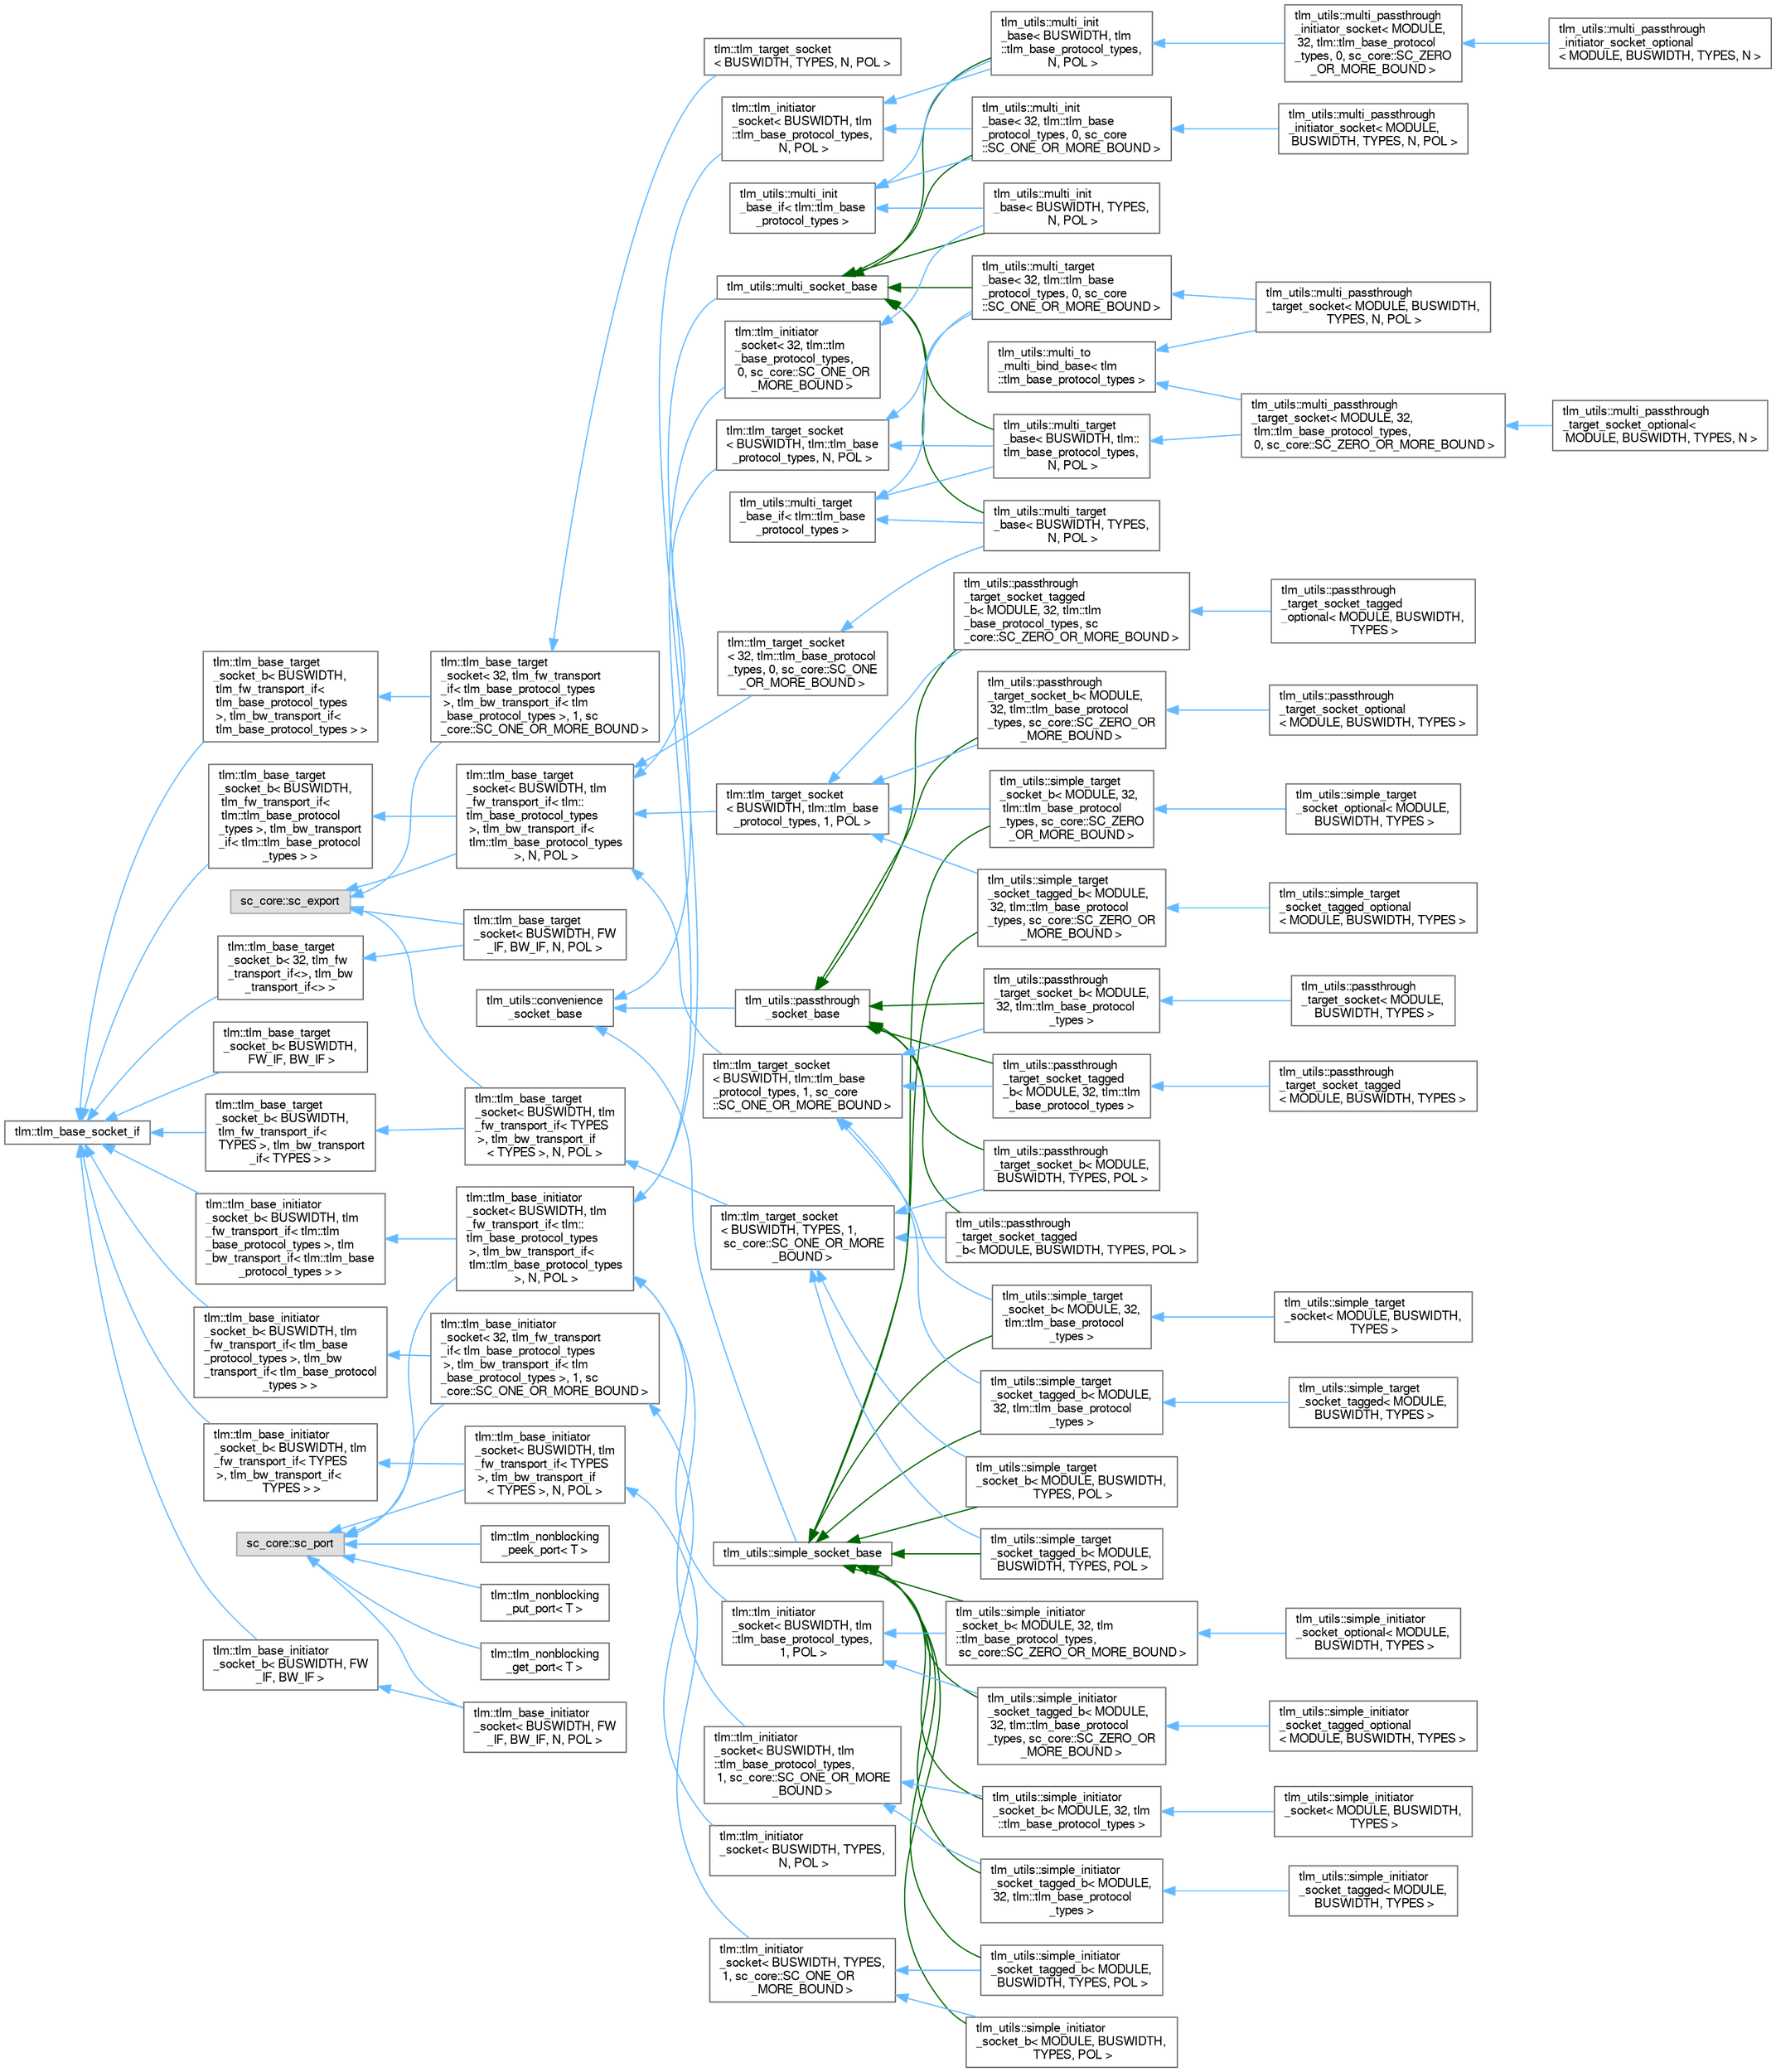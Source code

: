 digraph "Graphical Class Hierarchy"
{
 // LATEX_PDF_SIZE
  bgcolor="transparent";
  edge [fontname=FreeSans,fontsize=10,labelfontname=FreeSans,labelfontsize=10];
  node [fontname=FreeSans,fontsize=10,shape=box,height=0.2,width=0.4];
  rankdir="LR";
  Node0 [id="Node000000",label="tlm_utils::convenience\l_socket_base",height=0.2,width=0.4,color="grey40", fillcolor="white", style="filled",URL="$a01265.html",tooltip=" "];
  Node0 -> Node1 [id="edge11_Node000000_Node000001",dir="back",color="steelblue1",style="solid",tooltip=" "];
  Node1 [id="Node000001",label="tlm_utils::multi_socket_base",height=0.2,width=0.4,color="grey40", fillcolor="white", style="filled",URL="$a01277.html",tooltip=" "];
  Node1 -> Node2 [id="edge12_Node000001_Node000002",dir="back",color="darkgreen",style="solid",tooltip=" "];
  Node2 [id="Node000002",label="tlm_utils::multi_init\l_base\< 32, tlm::tlm_base\l_protocol_types, 0, sc_core\l::SC_ONE_OR_MORE_BOUND \>",height=0.2,width=0.4,color="grey40", fillcolor="white", style="filled",URL="$a01341.html",tooltip=" "];
  Node2 -> Node3 [id="edge13_Node000002_Node000003",dir="back",color="steelblue1",style="solid",tooltip=" "];
  Node3 [id="Node000003",label="tlm_utils::multi_passthrough\l_initiator_socket\< MODULE,\l BUSWIDTH, TYPES, N, POL \>",height=0.2,width=0.4,color="grey40", fillcolor="white", style="filled",URL="$a01309.html",tooltip=" "];
  Node1 -> Node5 [id="edge14_Node000001_Node000005",dir="back",color="darkgreen",style="solid",tooltip=" "];
  Node5 [id="Node000005",label="tlm_utils::multi_init\l_base\< BUSWIDTH, tlm\l::tlm_base_protocol_types,\l N, POL \>",height=0.2,width=0.4,color="grey40", fillcolor="white", style="filled",URL="$a01341.html",tooltip=" "];
  Node5 -> Node6 [id="edge15_Node000005_Node000006",dir="back",color="steelblue1",style="solid",tooltip=" "];
  Node6 [id="Node000006",label="tlm_utils::multi_passthrough\l_initiator_socket\< MODULE,\l 32, tlm::tlm_base_protocol\l_types, 0, sc_core::SC_ZERO\l_OR_MORE_BOUND \>",height=0.2,width=0.4,color="grey40", fillcolor="white", style="filled",URL="$a01309.html",tooltip=" "];
  Node6 -> Node7 [id="edge16_Node000006_Node000007",dir="back",color="steelblue1",style="solid",tooltip=" "];
  Node7 [id="Node000007",label="tlm_utils::multi_passthrough\l_initiator_socket_optional\l\< MODULE, BUSWIDTH, TYPES, N \>",height=0.2,width=0.4,color="grey40", fillcolor="white", style="filled",URL="$a01313.html",tooltip=" "];
  Node1 -> Node40 [id="edge17_Node000001_Node000040",dir="back",color="darkgreen",style="solid",tooltip=" "];
  Node40 [id="Node000040",label="tlm_utils::multi_target\l_base\< 32, tlm::tlm_base\l_protocol_types, 0, sc_core\l::SC_ONE_OR_MORE_BOUND \>",height=0.2,width=0.4,color="grey40", fillcolor="white", style="filled",URL="$a01349.html",tooltip=" "];
  Node40 -> Node41 [id="edge18_Node000040_Node000041",dir="back",color="steelblue1",style="solid",tooltip=" "];
  Node41 [id="Node000041",label="tlm_utils::multi_passthrough\l_target_socket\< MODULE, BUSWIDTH,\l TYPES, N, POL \>",height=0.2,width=0.4,color="grey40", fillcolor="white", style="filled",URL="$a01317.html",tooltip=" "];
  Node1 -> Node45 [id="edge19_Node000001_Node000045",dir="back",color="darkgreen",style="solid",tooltip=" "];
  Node45 [id="Node000045",label="tlm_utils::multi_target\l_base\< BUSWIDTH, tlm::\ltlm_base_protocol_types,\l N, POL \>",height=0.2,width=0.4,color="grey40", fillcolor="white", style="filled",URL="$a01349.html",tooltip=" "];
  Node45 -> Node43 [id="edge20_Node000045_Node000043",dir="back",color="steelblue1",style="solid",tooltip=" "];
  Node43 [id="Node000043",label="tlm_utils::multi_passthrough\l_target_socket\< MODULE, 32,\l tlm::tlm_base_protocol_types,\l 0, sc_core::SC_ZERO_OR_MORE_BOUND \>",height=0.2,width=0.4,color="grey40", fillcolor="white", style="filled",URL="$a01317.html",tooltip=" "];
  Node43 -> Node44 [id="edge21_Node000043_Node000044",dir="back",color="steelblue1",style="solid",tooltip=" "];
  Node44 [id="Node000044",label="tlm_utils::multi_passthrough\l_target_socket_optional\<\l MODULE, BUSWIDTH, TYPES, N \>",height=0.2,width=0.4,color="grey40", fillcolor="white", style="filled",URL="$a01321.html",tooltip=" "];
  Node1 -> Node11 [id="edge22_Node000001_Node000011",dir="back",color="darkgreen",style="solid",tooltip=" "];
  Node11 [id="Node000011",label="tlm_utils::multi_init\l_base\< BUSWIDTH, TYPES,\l N, POL \>",height=0.2,width=0.4,color="grey40", fillcolor="white", style="filled",URL="$a01341.html",tooltip=" "];
  Node1 -> Node47 [id="edge23_Node000001_Node000047",dir="back",color="darkgreen",style="solid",tooltip=" "];
  Node47 [id="Node000047",label="tlm_utils::multi_target\l_base\< BUSWIDTH, TYPES,\l N, POL \>",height=0.2,width=0.4,color="grey40", fillcolor="white", style="filled",URL="$a01349.html",tooltip=" "];
  Node0 -> Node28 [id="edge24_Node000000_Node000028",dir="back",color="steelblue1",style="solid",tooltip=" "];
  Node28 [id="Node000028",label="tlm_utils::passthrough\l_socket_base",height=0.2,width=0.4,color="grey40", fillcolor="white", style="filled",URL="$a01273.html",tooltip=" "];
  Node28 -> Node26 [id="edge25_Node000028_Node000026",dir="back",color="darkgreen",style="solid",tooltip=" "];
  Node26 [id="Node000026",label="tlm_utils::passthrough\l_target_socket_b\< MODULE,\l 32, tlm::tlm_base_protocol\l_types \>",height=0.2,width=0.4,color="grey40", fillcolor="white", style="filled",URL="$a01357.html",tooltip=" "];
  Node26 -> Node27 [id="edge26_Node000026_Node000027",dir="back",color="steelblue1",style="solid",tooltip=" "];
  Node27 [id="Node000027",label="tlm_utils::passthrough\l_target_socket\< MODULE,\l BUSWIDTH, TYPES \>",height=0.2,width=0.4,color="grey40", fillcolor="white", style="filled",URL="$a01365.html",tooltip=" "];
  Node28 -> Node29 [id="edge27_Node000028_Node000029",dir="back",color="darkgreen",style="solid",tooltip=" "];
  Node29 [id="Node000029",label="tlm_utils::passthrough\l_target_socket_b\< MODULE,\l 32, tlm::tlm_base_protocol\l_types, sc_core::SC_ZERO_OR\l_MORE_BOUND \>",height=0.2,width=0.4,color="grey40", fillcolor="white", style="filled",URL="$a01357.html",tooltip=" "];
  Node29 -> Node30 [id="edge28_Node000029_Node000030",dir="back",color="steelblue1",style="solid",tooltip=" "];
  Node30 [id="Node000030",label="tlm_utils::passthrough\l_target_socket_optional\l\< MODULE, BUSWIDTH, TYPES \>",height=0.2,width=0.4,color="grey40", fillcolor="white", style="filled",URL="$a01369.html",tooltip=" "];
  Node28 -> Node80 [id="edge29_Node000028_Node000080",dir="back",color="darkgreen",style="solid",tooltip=" "];
  Node80 [id="Node000080",label="tlm_utils::passthrough\l_target_socket_tagged\l_b\< MODULE, 32, tlm::tlm\l_base_protocol_types \>",height=0.2,width=0.4,color="grey40", fillcolor="white", style="filled",URL="$a01373.html",tooltip=" "];
  Node80 -> Node81 [id="edge30_Node000080_Node000081",dir="back",color="steelblue1",style="solid",tooltip=" "];
  Node81 [id="Node000081",label="tlm_utils::passthrough\l_target_socket_tagged\l\< MODULE, BUSWIDTH, TYPES \>",height=0.2,width=0.4,color="grey40", fillcolor="white", style="filled",URL="$a01381.html",tooltip=" "];
  Node28 -> Node32 [id="edge31_Node000028_Node000032",dir="back",color="darkgreen",style="solid",tooltip=" "];
  Node32 [id="Node000032",label="tlm_utils::passthrough\l_target_socket_tagged\l_b\< MODULE, 32, tlm::tlm\l_base_protocol_types, sc\l_core::SC_ZERO_OR_MORE_BOUND \>",height=0.2,width=0.4,color="grey40", fillcolor="white", style="filled",URL="$a01373.html",tooltip=" "];
  Node32 -> Node33 [id="edge32_Node000032_Node000033",dir="back",color="steelblue1",style="solid",tooltip=" "];
  Node33 [id="Node000033",label="tlm_utils::passthrough\l_target_socket_tagged\l_optional\< MODULE, BUSWIDTH,\l TYPES \>",height=0.2,width=0.4,color="grey40", fillcolor="white", style="filled",URL="$a01385.html",tooltip=" "];
  Node28 -> Node75 [id="edge33_Node000028_Node000075",dir="back",color="darkgreen",style="solid",tooltip=" "];
  Node75 [id="Node000075",label="tlm_utils::passthrough\l_target_socket_b\< MODULE,\l BUSWIDTH, TYPES, POL \>",height=0.2,width=0.4,color="grey40", fillcolor="white", style="filled",URL="$a01357.html",tooltip=" "];
  Node28 -> Node76 [id="edge34_Node000028_Node000076",dir="back",color="darkgreen",style="solid",tooltip=" "];
  Node76 [id="Node000076",label="tlm_utils::passthrough\l_target_socket_tagged\l_b\< MODULE, BUSWIDTH, TYPES, POL \>",height=0.2,width=0.4,color="grey40", fillcolor="white", style="filled",URL="$a01373.html",tooltip=" "];
  Node0 -> Node15 [id="edge35_Node000000_Node000015",dir="back",color="steelblue1",style="solid",tooltip=" "];
  Node15 [id="Node000015",label="tlm_utils::simple_socket_base",height=0.2,width=0.4,color="grey40", fillcolor="white", style="filled",URL="$a01269.html",tooltip=" "];
  Node15 -> Node13 [id="edge36_Node000015_Node000013",dir="back",color="darkgreen",style="solid",tooltip=" "];
  Node13 [id="Node000013",label="tlm_utils::simple_initiator\l_socket_b\< MODULE, 32, tlm\l::tlm_base_protocol_types \>",height=0.2,width=0.4,color="grey40", fillcolor="white", style="filled",URL="$a01409.html",tooltip=" "];
  Node13 -> Node14 [id="edge37_Node000013_Node000014",dir="back",color="steelblue1",style="solid",tooltip=" "];
  Node14 [id="Node000014",label="tlm_utils::simple_initiator\l_socket\< MODULE, BUSWIDTH,\l TYPES \>",height=0.2,width=0.4,color="grey40", fillcolor="white", style="filled",URL="$a01417.html",tooltip=" "];
  Node15 -> Node16 [id="edge38_Node000015_Node000016",dir="back",color="darkgreen",style="solid",tooltip=" "];
  Node16 [id="Node000016",label="tlm_utils::simple_initiator\l_socket_b\< MODULE, 32, tlm\l::tlm_base_protocol_types,\l sc_core::SC_ZERO_OR_MORE_BOUND \>",height=0.2,width=0.4,color="grey40", fillcolor="white", style="filled",URL="$a01409.html",tooltip=" "];
  Node16 -> Node17 [id="edge39_Node000016_Node000017",dir="back",color="steelblue1",style="solid",tooltip=" "];
  Node17 [id="Node000017",label="tlm_utils::simple_initiator\l_socket_optional\< MODULE,\l BUSWIDTH, TYPES \>",height=0.2,width=0.4,color="grey40", fillcolor="white", style="filled",URL="$a01421.html",tooltip=" "];
  Node15 -> Node21 [id="edge40_Node000015_Node000021",dir="back",color="darkgreen",style="solid",tooltip=" "];
  Node21 [id="Node000021",label="tlm_utils::simple_initiator\l_socket_tagged_b\< MODULE,\l 32, tlm::tlm_base_protocol\l_types \>",height=0.2,width=0.4,color="grey40", fillcolor="white", style="filled",URL="$a01425.html",tooltip=" "];
  Node21 -> Node22 [id="edge41_Node000021_Node000022",dir="back",color="steelblue1",style="solid",tooltip=" "];
  Node22 [id="Node000022",label="tlm_utils::simple_initiator\l_socket_tagged\< MODULE,\l BUSWIDTH, TYPES \>",height=0.2,width=0.4,color="grey40", fillcolor="white", style="filled",URL="$a01433.html",tooltip=" "];
  Node15 -> Node19 [id="edge42_Node000015_Node000019",dir="back",color="darkgreen",style="solid",tooltip=" "];
  Node19 [id="Node000019",label="tlm_utils::simple_initiator\l_socket_tagged_b\< MODULE,\l 32, tlm::tlm_base_protocol\l_types, sc_core::SC_ZERO_OR\l_MORE_BOUND \>",height=0.2,width=0.4,color="grey40", fillcolor="white", style="filled",URL="$a01425.html",tooltip=" "];
  Node19 -> Node20 [id="edge43_Node000019_Node000020",dir="back",color="steelblue1",style="solid",tooltip=" "];
  Node20 [id="Node000020",label="tlm_utils::simple_initiator\l_socket_tagged_optional\l\< MODULE, BUSWIDTH, TYPES \>",height=0.2,width=0.4,color="grey40", fillcolor="white", style="filled",URL="$a01437.html",tooltip=" "];
  Node15 -> Node23 [id="edge44_Node000015_Node000023",dir="back",color="darkgreen",style="solid",tooltip=" "];
  Node23 [id="Node000023",label="tlm_utils::simple_target\l_socket_b\< MODULE, 32,\l tlm::tlm_base_protocol\l_types \>",height=0.2,width=0.4,color="grey40", fillcolor="white", style="filled",URL="$a01441.html",tooltip=" "];
  Node23 -> Node24 [id="edge45_Node000023_Node000024",dir="back",color="steelblue1",style="solid",tooltip=" "];
  Node24 [id="Node000024",label="tlm_utils::simple_target\l_socket\< MODULE, BUSWIDTH,\l TYPES \>",height=0.2,width=0.4,color="grey40", fillcolor="white", style="filled",URL="$a01465.html",tooltip=" "];
  Node15 -> Node34 [id="edge46_Node000015_Node000034",dir="back",color="darkgreen",style="solid",tooltip=" "];
  Node34 [id="Node000034",label="tlm_utils::simple_target\l_socket_b\< MODULE, 32,\l tlm::tlm_base_protocol\l_types, sc_core::SC_ZERO\l_OR_MORE_BOUND \>",height=0.2,width=0.4,color="grey40", fillcolor="white", style="filled",URL="$a01441.html",tooltip=" "];
  Node34 -> Node35 [id="edge47_Node000034_Node000035",dir="back",color="steelblue1",style="solid",tooltip=" "];
  Node35 [id="Node000035",label="tlm_utils::simple_target\l_socket_optional\< MODULE,\l BUSWIDTH, TYPES \>",height=0.2,width=0.4,color="grey40", fillcolor="white", style="filled",URL="$a01469.html",tooltip=" "];
  Node15 -> Node82 [id="edge48_Node000015_Node000082",dir="back",color="darkgreen",style="solid",tooltip=" "];
  Node82 [id="Node000082",label="tlm_utils::simple_target\l_socket_tagged_b\< MODULE,\l 32, tlm::tlm_base_protocol\l_types \>",height=0.2,width=0.4,color="grey40", fillcolor="white", style="filled",URL="$a01473.html",tooltip=" "];
  Node82 -> Node83 [id="edge49_Node000082_Node000083",dir="back",color="steelblue1",style="solid",tooltip=" "];
  Node83 [id="Node000083",label="tlm_utils::simple_target\l_socket_tagged\< MODULE,\l BUSWIDTH, TYPES \>",height=0.2,width=0.4,color="grey40", fillcolor="white", style="filled",URL="$a01497.html",tooltip=" "];
  Node15 -> Node36 [id="edge50_Node000015_Node000036",dir="back",color="darkgreen",style="solid",tooltip=" "];
  Node36 [id="Node000036",label="tlm_utils::simple_target\l_socket_tagged_b\< MODULE,\l 32, tlm::tlm_base_protocol\l_types, sc_core::SC_ZERO_OR\l_MORE_BOUND \>",height=0.2,width=0.4,color="grey40", fillcolor="white", style="filled",URL="$a01473.html",tooltip=" "];
  Node36 -> Node37 [id="edge51_Node000036_Node000037",dir="back",color="steelblue1",style="solid",tooltip=" "];
  Node37 [id="Node000037",label="tlm_utils::simple_target\l_socket_tagged_optional\l\< MODULE, BUSWIDTH, TYPES \>",height=0.2,width=0.4,color="grey40", fillcolor="white", style="filled",URL="$a01501.html",tooltip=" "];
  Node15 -> Node60 [id="edge52_Node000015_Node000060",dir="back",color="darkgreen",style="solid",tooltip=" "];
  Node60 [id="Node000060",label="tlm_utils::simple_initiator\l_socket_b\< MODULE, BUSWIDTH,\l TYPES, POL \>",height=0.2,width=0.4,color="grey40", fillcolor="white", style="filled",URL="$a01409.html",tooltip=" "];
  Node15 -> Node61 [id="edge53_Node000015_Node000061",dir="back",color="darkgreen",style="solid",tooltip=" "];
  Node61 [id="Node000061",label="tlm_utils::simple_initiator\l_socket_tagged_b\< MODULE,\l BUSWIDTH, TYPES, POL \>",height=0.2,width=0.4,color="grey40", fillcolor="white", style="filled",URL="$a01425.html",tooltip=" "];
  Node15 -> Node77 [id="edge54_Node000015_Node000077",dir="back",color="darkgreen",style="solid",tooltip=" "];
  Node77 [id="Node000077",label="tlm_utils::simple_target\l_socket_b\< MODULE, BUSWIDTH,\l TYPES, POL \>",height=0.2,width=0.4,color="grey40", fillcolor="white", style="filled",URL="$a01441.html",tooltip=" "];
  Node15 -> Node78 [id="edge55_Node000015_Node000078",dir="back",color="darkgreen",style="solid",tooltip=" "];
  Node78 [id="Node000078",label="tlm_utils::simple_target\l_socket_tagged_b\< MODULE,\l BUSWIDTH, TYPES, POL \>",height=0.2,width=0.4,color="grey40", fillcolor="white", style="filled",URL="$a01473.html",tooltip=" "];
  Node4 [id="Node000004",label="tlm_utils::multi_init\l_base_if\< tlm::tlm_base\l_protocol_types \>",height=0.2,width=0.4,color="grey40", fillcolor="white", style="filled",URL="$a01337.html",tooltip=" "];
  Node4 -> Node2 [id="edge56_Node000004_Node000002",dir="back",color="steelblue1",style="solid",tooltip=" "];
  Node4 -> Node5 [id="edge57_Node000004_Node000005",dir="back",color="steelblue1",style="solid",tooltip=" "];
  Node4 -> Node11 [id="edge58_Node000004_Node000011",dir="back",color="steelblue1",style="solid",tooltip=" "];
  Node46 [id="Node000046",label="tlm_utils::multi_target\l_base_if\< tlm::tlm_base\l_protocol_types \>",height=0.2,width=0.4,color="grey40", fillcolor="white", style="filled",URL="$a01345.html",tooltip=" "];
  Node46 -> Node40 [id="edge59_Node000046_Node000040",dir="back",color="steelblue1",style="solid",tooltip=" "];
  Node46 -> Node45 [id="edge60_Node000046_Node000045",dir="back",color="steelblue1",style="solid",tooltip=" "];
  Node46 -> Node47 [id="edge61_Node000046_Node000047",dir="back",color="steelblue1",style="solid",tooltip=" "];
  Node42 [id="Node000042",label="tlm_utils::multi_to\l_multi_bind_base\< tlm\l::tlm_base_protocol_types \>",height=0.2,width=0.4,color="grey40", fillcolor="white", style="filled",URL="$a01353.html",tooltip=" "];
  Node42 -> Node43 [id="edge62_Node000042_Node000043",dir="back",color="steelblue1",style="solid",tooltip=" "];
  Node42 -> Node41 [id="edge63_Node000042_Node000041",dir="back",color="steelblue1",style="solid",tooltip=" "];
  Node49 [id="Node000049",label="sc_core::sc_export",height=0.2,width=0.4,color="grey60", fillcolor="#E0E0E0", style="filled",tooltip=" "];
  Node49 -> Node50 [id="edge64_Node000049_Node000050",dir="back",color="steelblue1",style="solid",tooltip=" "];
  Node50 [id="Node000050",label="tlm::tlm_base_target\l_socket\< 32, tlm_fw_transport\l_if\< tlm_base_protocol_types\l \>, tlm_bw_transport_if\< tlm\l_base_protocol_types \>, 1, sc\l_core::SC_ONE_OR_MORE_BOUND \>",height=0.2,width=0.4,color="grey40", fillcolor="white", style="filled",URL="$a01249.html",tooltip=" "];
  Node50 -> Node51 [id="edge65_Node000050_Node000051",dir="back",color="steelblue1",style="solid",tooltip=" "];
  Node51 [id="Node000051",label="tlm::tlm_target_socket\l\< BUSWIDTH, TYPES, N, POL \>",height=0.2,width=0.4,color="grey40", fillcolor="white", style="filled",URL="$a01261.html",tooltip=" "];
  Node49 -> Node38 [id="edge66_Node000049_Node000038",dir="back",color="steelblue1",style="solid",tooltip=" "];
  Node38 [id="Node000038",label="tlm::tlm_base_target\l_socket\< BUSWIDTH, tlm\l_fw_transport_if\< tlm::\ltlm_base_protocol_types\l \>, tlm_bw_transport_if\<\l tlm::tlm_base_protocol_types\l \>, N, POL \>",height=0.2,width=0.4,color="grey40", fillcolor="white", style="filled",URL="$a01249.html",tooltip=" "];
  Node38 -> Node39 [id="edge67_Node000038_Node000039",dir="back",color="steelblue1",style="solid",tooltip=" "];
  Node39 [id="Node000039",label="tlm::tlm_target_socket\l\< BUSWIDTH, tlm::tlm_base\l_protocol_types, N, POL \>",height=0.2,width=0.4,color="grey40", fillcolor="white", style="filled",URL="$a01261.html",tooltip=" "];
  Node39 -> Node40 [id="edge68_Node000039_Node000040",dir="back",color="steelblue1",style="solid",tooltip=" "];
  Node39 -> Node45 [id="edge69_Node000039_Node000045",dir="back",color="steelblue1",style="solid",tooltip=" "];
  Node38 -> Node48 [id="edge70_Node000038_Node000048",dir="back",color="steelblue1",style="solid",tooltip=" "];
  Node48 [id="Node000048",label="tlm::tlm_target_socket\l\< 32, tlm::tlm_base_protocol\l_types, 0, sc_core::SC_ONE\l_OR_MORE_BOUND \>",height=0.2,width=0.4,color="grey40", fillcolor="white", style="filled",URL="$a01261.html",tooltip=" "];
  Node48 -> Node47 [id="edge71_Node000048_Node000047",dir="back",color="steelblue1",style="solid",tooltip=" "];
  Node38 -> Node25 [id="edge72_Node000038_Node000025",dir="back",color="steelblue1",style="solid",tooltip=" "];
  Node25 [id="Node000025",label="tlm::tlm_target_socket\l\< BUSWIDTH, tlm::tlm_base\l_protocol_types, 1, sc_core\l::SC_ONE_OR_MORE_BOUND \>",height=0.2,width=0.4,color="grey40", fillcolor="white", style="filled",URL="$a01261.html",tooltip=" "];
  Node25 -> Node26 [id="edge73_Node000025_Node000026",dir="back",color="steelblue1",style="solid",tooltip=" "];
  Node25 -> Node80 [id="edge74_Node000025_Node000080",dir="back",color="steelblue1",style="solid",tooltip=" "];
  Node25 -> Node23 [id="edge75_Node000025_Node000023",dir="back",color="steelblue1",style="solid",tooltip=" "];
  Node25 -> Node82 [id="edge76_Node000025_Node000082",dir="back",color="steelblue1",style="solid",tooltip=" "];
  Node38 -> Node31 [id="edge77_Node000038_Node000031",dir="back",color="steelblue1",style="solid",tooltip=" "];
  Node31 [id="Node000031",label="tlm::tlm_target_socket\l\< BUSWIDTH, tlm::tlm_base\l_protocol_types, 1, POL \>",height=0.2,width=0.4,color="grey40", fillcolor="white", style="filled",URL="$a01261.html",tooltip=" "];
  Node31 -> Node29 [id="edge78_Node000031_Node000029",dir="back",color="steelblue1",style="solid",tooltip=" "];
  Node31 -> Node32 [id="edge79_Node000031_Node000032",dir="back",color="steelblue1",style="solid",tooltip=" "];
  Node31 -> Node34 [id="edge80_Node000031_Node000034",dir="back",color="steelblue1",style="solid",tooltip=" "];
  Node31 -> Node36 [id="edge81_Node000031_Node000036",dir="back",color="steelblue1",style="solid",tooltip=" "];
  Node49 -> Node73 [id="edge82_Node000049_Node000073",dir="back",color="steelblue1",style="solid",tooltip=" "];
  Node73 [id="Node000073",label="tlm::tlm_base_target\l_socket\< BUSWIDTH, tlm\l_fw_transport_if\< TYPES\l \>, tlm_bw_transport_if\l\< TYPES \>, N, POL \>",height=0.2,width=0.4,color="grey40", fillcolor="white", style="filled",URL="$a01249.html",tooltip=" "];
  Node73 -> Node74 [id="edge83_Node000073_Node000074",dir="back",color="steelblue1",style="solid",tooltip=" "];
  Node74 [id="Node000074",label="tlm::tlm_target_socket\l\< BUSWIDTH, TYPES, 1,\l sc_core::SC_ONE_OR_MORE\l_BOUND \>",height=0.2,width=0.4,color="grey40", fillcolor="white", style="filled",URL="$a01261.html",tooltip=" "];
  Node74 -> Node75 [id="edge84_Node000074_Node000075",dir="back",color="steelblue1",style="solid",tooltip=" "];
  Node74 -> Node76 [id="edge85_Node000074_Node000076",dir="back",color="steelblue1",style="solid",tooltip=" "];
  Node74 -> Node77 [id="edge86_Node000074_Node000077",dir="back",color="steelblue1",style="solid",tooltip=" "];
  Node74 -> Node78 [id="edge87_Node000074_Node000078",dir="back",color="steelblue1",style="solid",tooltip=" "];
  Node49 -> Node70 [id="edge88_Node000049_Node000070",dir="back",color="steelblue1",style="solid",tooltip=" "];
  Node70 [id="Node000070",label="tlm::tlm_base_target\l_socket\< BUSWIDTH, FW\l_IF, BW_IF, N, POL \>",height=0.2,width=0.4,color="grey40", fillcolor="white", style="filled",URL="$a01249.html",tooltip=" "];
  Node57 [id="Node000057",label="sc_core::sc_port",height=0.2,width=0.4,color="grey60", fillcolor="#E0E0E0", style="filled",tooltip=" "];
  Node57 -> Node55 [id="edge89_Node000057_Node000055",dir="back",color="steelblue1",style="solid",tooltip=" "];
  Node55 [id="Node000055",label="tlm::tlm_base_initiator\l_socket\< 32, tlm_fw_transport\l_if\< tlm_base_protocol_types\l \>, tlm_bw_transport_if\< tlm\l_base_protocol_types \>, 1, sc\l_core::SC_ONE_OR_MORE_BOUND \>",height=0.2,width=0.4,color="grey40", fillcolor="white", style="filled",URL="$a01253.html",tooltip=" "];
  Node55 -> Node56 [id="edge90_Node000055_Node000056",dir="back",color="steelblue1",style="solid",tooltip=" "];
  Node56 [id="Node000056",label="tlm::tlm_initiator\l_socket\< BUSWIDTH, TYPES,\l N, POL \>",height=0.2,width=0.4,color="grey40", fillcolor="white", style="filled",URL="$a01257.html",tooltip=" "];
  Node57 -> Node9 [id="edge91_Node000057_Node000009",dir="back",color="steelblue1",style="solid",tooltip=" "];
  Node9 [id="Node000009",label="tlm::tlm_base_initiator\l_socket\< BUSWIDTH, tlm\l_fw_transport_if\< tlm::\ltlm_base_protocol_types\l \>, tlm_bw_transport_if\<\l tlm::tlm_base_protocol_types\l \>, N, POL \>",height=0.2,width=0.4,color="grey40", fillcolor="white", style="filled",URL="$a01253.html",tooltip=" "];
  Node9 -> Node10 [id="edge92_Node000009_Node000010",dir="back",color="steelblue1",style="solid",tooltip=" "];
  Node10 [id="Node000010",label="tlm::tlm_initiator\l_socket\< 32, tlm::tlm\l_base_protocol_types,\l 0, sc_core::SC_ONE_OR\l_MORE_BOUND \>",height=0.2,width=0.4,color="grey40", fillcolor="white", style="filled",URL="$a01257.html",tooltip=" "];
  Node10 -> Node11 [id="edge93_Node000010_Node000011",dir="back",color="steelblue1",style="solid",tooltip=" "];
  Node9 -> Node8 [id="edge94_Node000009_Node000008",dir="back",color="steelblue1",style="solid",tooltip=" "];
  Node8 [id="Node000008",label="tlm::tlm_initiator\l_socket\< BUSWIDTH, tlm\l::tlm_base_protocol_types,\l N, POL \>",height=0.2,width=0.4,color="grey40", fillcolor="white", style="filled",URL="$a01257.html",tooltip=" "];
  Node8 -> Node2 [id="edge95_Node000008_Node000002",dir="back",color="steelblue1",style="solid",tooltip=" "];
  Node8 -> Node5 [id="edge96_Node000008_Node000005",dir="back",color="steelblue1",style="solid",tooltip=" "];
  Node9 -> Node12 [id="edge97_Node000009_Node000012",dir="back",color="steelblue1",style="solid",tooltip=" "];
  Node12 [id="Node000012",label="tlm::tlm_initiator\l_socket\< BUSWIDTH, tlm\l::tlm_base_protocol_types,\l 1, sc_core::SC_ONE_OR_MORE\l_BOUND \>",height=0.2,width=0.4,color="grey40", fillcolor="white", style="filled",URL="$a01257.html",tooltip=" "];
  Node12 -> Node13 [id="edge98_Node000012_Node000013",dir="back",color="steelblue1",style="solid",tooltip=" "];
  Node12 -> Node21 [id="edge99_Node000012_Node000021",dir="back",color="steelblue1",style="solid",tooltip=" "];
  Node9 -> Node18 [id="edge100_Node000009_Node000018",dir="back",color="steelblue1",style="solid",tooltip=" "];
  Node18 [id="Node000018",label="tlm::tlm_initiator\l_socket\< BUSWIDTH, tlm\l::tlm_base_protocol_types,\l 1, POL \>",height=0.2,width=0.4,color="grey40", fillcolor="white", style="filled",URL="$a01257.html",tooltip=" "];
  Node18 -> Node16 [id="edge101_Node000018_Node000016",dir="back",color="steelblue1",style="solid",tooltip=" "];
  Node18 -> Node19 [id="edge102_Node000018_Node000019",dir="back",color="steelblue1",style="solid",tooltip=" "];
  Node57 -> Node58 [id="edge103_Node000057_Node000058",dir="back",color="steelblue1",style="solid",tooltip=" "];
  Node58 [id="Node000058",label="tlm::tlm_base_initiator\l_socket\< BUSWIDTH, tlm\l_fw_transport_if\< TYPES\l \>, tlm_bw_transport_if\l\< TYPES \>, N, POL \>",height=0.2,width=0.4,color="grey40", fillcolor="white", style="filled",URL="$a01253.html",tooltip=" "];
  Node58 -> Node59 [id="edge104_Node000058_Node000059",dir="back",color="steelblue1",style="solid",tooltip=" "];
  Node59 [id="Node000059",label="tlm::tlm_initiator\l_socket\< BUSWIDTH, TYPES,\l 1, sc_core::SC_ONE_OR\l_MORE_BOUND \>",height=0.2,width=0.4,color="grey40", fillcolor="white", style="filled",URL="$a01257.html",tooltip=" "];
  Node59 -> Node60 [id="edge105_Node000059_Node000060",dir="back",color="steelblue1",style="solid",tooltip=" "];
  Node59 -> Node61 [id="edge106_Node000059_Node000061",dir="back",color="steelblue1",style="solid",tooltip=" "];
  Node57 -> Node63 [id="edge107_Node000057_Node000063",dir="back",color="steelblue1",style="solid",tooltip=" "];
  Node63 [id="Node000063",label="tlm::tlm_base_initiator\l_socket\< BUSWIDTH, FW\l_IF, BW_IF, N, POL \>",height=0.2,width=0.4,color="grey40", fillcolor="white", style="filled",URL="$a01253.html",tooltip=" "];
  Node57 -> Node65 [id="edge108_Node000057_Node000065",dir="back",color="steelblue1",style="solid",tooltip=" "];
  Node65 [id="Node000065",label="tlm::tlm_nonblocking\l_get_port\< T \>",height=0.2,width=0.4,color="grey40", fillcolor="white", style="filled",URL="$a01145.html",tooltip=" "];
  Node57 -> Node66 [id="edge109_Node000057_Node000066",dir="back",color="steelblue1",style="solid",tooltip=" "];
  Node66 [id="Node000066",label="tlm::tlm_nonblocking\l_peek_port\< T \>",height=0.2,width=0.4,color="grey40", fillcolor="white", style="filled",URL="$a01149.html",tooltip=" "];
  Node57 -> Node67 [id="edge110_Node000057_Node000067",dir="back",color="steelblue1",style="solid",tooltip=" "];
  Node67 [id="Node000067",label="tlm::tlm_nonblocking\l_put_port\< T \>",height=0.2,width=0.4,color="grey40", fillcolor="white", style="filled",URL="$a01153.html",tooltip=" "];
  Node53 [id="Node000053",label="tlm::tlm_base_socket_if",height=0.2,width=0.4,color="grey40", fillcolor="white", style="filled",URL="$a01237.html",tooltip=" "];
  Node53 -> Node54 [id="edge111_Node000053_Node000054",dir="back",color="steelblue1",style="solid",tooltip=" "];
  Node54 [id="Node000054",label="tlm::tlm_base_initiator\l_socket_b\< BUSWIDTH, tlm\l_fw_transport_if\< tlm_base\l_protocol_types \>, tlm_bw\l_transport_if\< tlm_base_protocol\l_types \> \>",height=0.2,width=0.4,color="grey40", fillcolor="white", style="filled",URL="$a01241.html",tooltip=" "];
  Node54 -> Node55 [id="edge112_Node000054_Node000055",dir="back",color="steelblue1",style="solid",tooltip=" "];
  Node53 -> Node68 [id="edge113_Node000053_Node000068",dir="back",color="steelblue1",style="solid",tooltip=" "];
  Node68 [id="Node000068",label="tlm::tlm_base_initiator\l_socket_b\< BUSWIDTH, tlm\l_fw_transport_if\< tlm::tlm\l_base_protocol_types \>, tlm\l_bw_transport_if\< tlm::tlm_base\l_protocol_types \> \>",height=0.2,width=0.4,color="grey40", fillcolor="white", style="filled",URL="$a01241.html",tooltip=" "];
  Node68 -> Node9 [id="edge114_Node000068_Node000009",dir="back",color="steelblue1",style="solid",tooltip=" "];
  Node53 -> Node62 [id="edge115_Node000053_Node000062",dir="back",color="steelblue1",style="solid",tooltip=" "];
  Node62 [id="Node000062",label="tlm::tlm_base_initiator\l_socket_b\< BUSWIDTH, tlm\l_fw_transport_if\< TYPES\l \>, tlm_bw_transport_if\<\l TYPES \> \>",height=0.2,width=0.4,color="grey40", fillcolor="white", style="filled",URL="$a01241.html",tooltip=" "];
  Node62 -> Node58 [id="edge116_Node000062_Node000058",dir="back",color="steelblue1",style="solid",tooltip=" "];
  Node53 -> Node69 [id="edge117_Node000053_Node000069",dir="back",color="steelblue1",style="solid",tooltip=" "];
  Node69 [id="Node000069",label="tlm::tlm_base_target\l_socket_b\< 32, tlm_fw\l_transport_if\<\>, tlm_bw\l_transport_if\<\> \>",height=0.2,width=0.4,color="grey40", fillcolor="white", style="filled",URL="$a01245.html",tooltip=" "];
  Node69 -> Node70 [id="edge118_Node000069_Node000070",dir="back",color="steelblue1",style="solid",tooltip=" "];
  Node53 -> Node52 [id="edge119_Node000053_Node000052",dir="back",color="steelblue1",style="solid",tooltip=" "];
  Node52 [id="Node000052",label="tlm::tlm_base_target\l_socket_b\< BUSWIDTH,\l tlm_fw_transport_if\<\l tlm_base_protocol_types\l \>, tlm_bw_transport_if\<\l tlm_base_protocol_types \> \>",height=0.2,width=0.4,color="grey40", fillcolor="white", style="filled",URL="$a01245.html",tooltip=" "];
  Node52 -> Node50 [id="edge120_Node000052_Node000050",dir="back",color="steelblue1",style="solid",tooltip=" "];
  Node53 -> Node71 [id="edge121_Node000053_Node000071",dir="back",color="steelblue1",style="solid",tooltip=" "];
  Node71 [id="Node000071",label="tlm::tlm_base_target\l_socket_b\< BUSWIDTH,\l tlm_fw_transport_if\<\l tlm::tlm_base_protocol\l_types \>, tlm_bw_transport\l_if\< tlm::tlm_base_protocol\l_types \> \>",height=0.2,width=0.4,color="grey40", fillcolor="white", style="filled",URL="$a01245.html",tooltip=" "];
  Node71 -> Node38 [id="edge122_Node000071_Node000038",dir="back",color="steelblue1",style="solid",tooltip=" "];
  Node53 -> Node72 [id="edge123_Node000053_Node000072",dir="back",color="steelblue1",style="solid",tooltip=" "];
  Node72 [id="Node000072",label="tlm::tlm_base_target\l_socket_b\< BUSWIDTH,\l tlm_fw_transport_if\<\l TYPES \>, tlm_bw_transport\l_if\< TYPES \> \>",height=0.2,width=0.4,color="grey40", fillcolor="white", style="filled",URL="$a01245.html",tooltip=" "];
  Node72 -> Node73 [id="edge124_Node000072_Node000073",dir="back",color="steelblue1",style="solid",tooltip=" "];
  Node53 -> Node64 [id="edge125_Node000053_Node000064",dir="back",color="steelblue1",style="solid",tooltip=" "];
  Node64 [id="Node000064",label="tlm::tlm_base_initiator\l_socket_b\< BUSWIDTH, FW\l_IF, BW_IF \>",height=0.2,width=0.4,color="grey40", fillcolor="white", style="filled",URL="$a01241.html",tooltip=" "];
  Node64 -> Node63 [id="edge126_Node000064_Node000063",dir="back",color="steelblue1",style="solid",tooltip=" "];
  Node53 -> Node79 [id="edge127_Node000053_Node000079",dir="back",color="steelblue1",style="solid",tooltip=" "];
  Node79 [id="Node000079",label="tlm::tlm_base_target\l_socket_b\< BUSWIDTH,\l FW_IF, BW_IF \>",height=0.2,width=0.4,color="grey40", fillcolor="white", style="filled",URL="$a01245.html",tooltip=" "];
}
